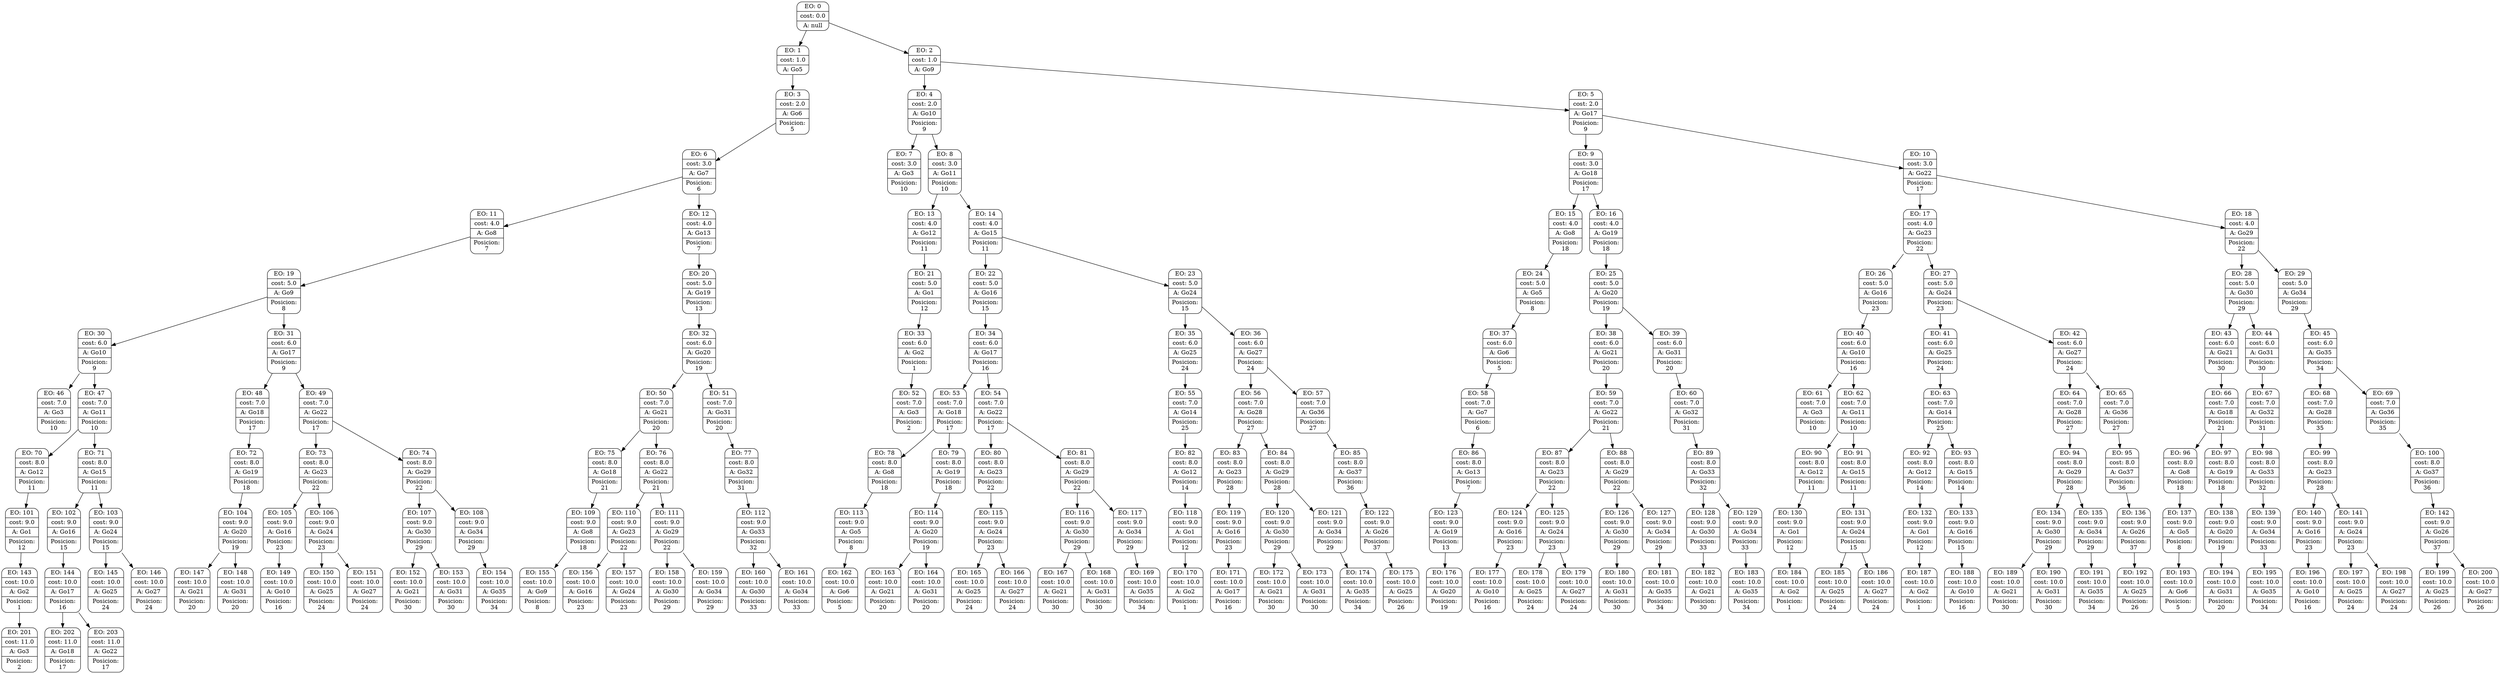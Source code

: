 digraph g {
node [shape = Mrecord];
nodo0[label="{EO: 0|cost: 0.0|A: null}"]
nodo1[label="{EO: 1|cost: 1.0|A: Go5}"]
nodo3[label="{EO: 3|cost: 2.0|A: Go6|Posicion:\n5}"]
nodo6[label="{EO: 6|cost: 3.0|A: Go7|Posicion:\n6}"]
nodo11[label="{EO: 11|cost: 4.0|A: Go8|Posicion:\n7}"]
nodo19[label="{EO: 19|cost: 5.0|A: Go9|Posicion:\n8}"]
nodo30[label="{EO: 30|cost: 6.0|A: Go10|Posicion:\n9}"]
nodo46[label="{EO: 46|cost: 7.0|A: Go3|Posicion:\n10}"]

nodo30 -> nodo46;
nodo47[label="{EO: 47|cost: 7.0|A: Go11|Posicion:\n10}"]
nodo70[label="{EO: 70|cost: 8.0|A: Go12|Posicion:\n11}"]
nodo101[label="{EO: 101|cost: 9.0|A: Go1|Posicion:\n12}"]
nodo143[label="{EO: 143|cost: 10.0|A: Go2|Posicion:\n1}"]
nodo201[label="{EO: 201|cost: 11.0|A: Go3|Posicion:\n2}"]

nodo143 -> nodo201;

nodo101 -> nodo143;

nodo70 -> nodo101;

nodo47 -> nodo70;
nodo71[label="{EO: 71|cost: 8.0|A: Go15|Posicion:\n11}"]
nodo102[label="{EO: 102|cost: 9.0|A: Go16|Posicion:\n15}"]
nodo144[label="{EO: 144|cost: 10.0|A: Go17|Posicion:\n16}"]
nodo202[label="{EO: 202|cost: 11.0|A: Go18|Posicion:\n17}"]

nodo144 -> nodo202;
nodo203[label="{EO: 203|cost: 11.0|A: Go22|Posicion:\n17}"]

nodo144 -> nodo203;

nodo102 -> nodo144;

nodo71 -> nodo102;
nodo103[label="{EO: 103|cost: 9.0|A: Go24|Posicion:\n15}"]
nodo145[label="{EO: 145|cost: 10.0|A: Go25|Posicion:\n24}"]

nodo103 -> nodo145;
nodo146[label="{EO: 146|cost: 10.0|A: Go27|Posicion:\n24}"]

nodo103 -> nodo146;

nodo71 -> nodo103;

nodo47 -> nodo71;

nodo30 -> nodo47;

nodo19 -> nodo30;
nodo31[label="{EO: 31|cost: 6.0|A: Go17|Posicion:\n9}"]
nodo48[label="{EO: 48|cost: 7.0|A: Go18|Posicion:\n17}"]
nodo72[label="{EO: 72|cost: 8.0|A: Go19|Posicion:\n18}"]
nodo104[label="{EO: 104|cost: 9.0|A: Go20|Posicion:\n19}"]
nodo147[label="{EO: 147|cost: 10.0|A: Go21|Posicion:\n20}"]

nodo104 -> nodo147;
nodo148[label="{EO: 148|cost: 10.0|A: Go31|Posicion:\n20}"]

nodo104 -> nodo148;

nodo72 -> nodo104;

nodo48 -> nodo72;

nodo31 -> nodo48;
nodo49[label="{EO: 49|cost: 7.0|A: Go22|Posicion:\n17}"]
nodo73[label="{EO: 73|cost: 8.0|A: Go23|Posicion:\n22}"]
nodo105[label="{EO: 105|cost: 9.0|A: Go16|Posicion:\n23}"]
nodo149[label="{EO: 149|cost: 10.0|A: Go10|Posicion:\n16}"]

nodo105 -> nodo149;

nodo73 -> nodo105;
nodo106[label="{EO: 106|cost: 9.0|A: Go24|Posicion:\n23}"]
nodo150[label="{EO: 150|cost: 10.0|A: Go25|Posicion:\n24}"]

nodo106 -> nodo150;
nodo151[label="{EO: 151|cost: 10.0|A: Go27|Posicion:\n24}"]

nodo106 -> nodo151;

nodo73 -> nodo106;

nodo49 -> nodo73;
nodo74[label="{EO: 74|cost: 8.0|A: Go29|Posicion:\n22}"]
nodo107[label="{EO: 107|cost: 9.0|A: Go30|Posicion:\n29}"]
nodo152[label="{EO: 152|cost: 10.0|A: Go21|Posicion:\n30}"]

nodo107 -> nodo152;
nodo153[label="{EO: 153|cost: 10.0|A: Go31|Posicion:\n30}"]

nodo107 -> nodo153;

nodo74 -> nodo107;
nodo108[label="{EO: 108|cost: 9.0|A: Go34|Posicion:\n29}"]
nodo154[label="{EO: 154|cost: 10.0|A: Go35|Posicion:\n34}"]

nodo108 -> nodo154;

nodo74 -> nodo108;

nodo49 -> nodo74;

nodo31 -> nodo49;

nodo19 -> nodo31;

nodo11 -> nodo19;

nodo6 -> nodo11;
nodo12[label="{EO: 12|cost: 4.0|A: Go13|Posicion:\n7}"]
nodo20[label="{EO: 20|cost: 5.0|A: Go19|Posicion:\n13}"]
nodo32[label="{EO: 32|cost: 6.0|A: Go20|Posicion:\n19}"]
nodo50[label="{EO: 50|cost: 7.0|A: Go21|Posicion:\n20}"]
nodo75[label="{EO: 75|cost: 8.0|A: Go18|Posicion:\n21}"]
nodo109[label="{EO: 109|cost: 9.0|A: Go8|Posicion:\n18}"]
nodo155[label="{EO: 155|cost: 10.0|A: Go9|Posicion:\n8}"]

nodo109 -> nodo155;

nodo75 -> nodo109;

nodo50 -> nodo75;
nodo76[label="{EO: 76|cost: 8.0|A: Go22|Posicion:\n21}"]
nodo110[label="{EO: 110|cost: 9.0|A: Go23|Posicion:\n22}"]
nodo156[label="{EO: 156|cost: 10.0|A: Go16|Posicion:\n23}"]

nodo110 -> nodo156;
nodo157[label="{EO: 157|cost: 10.0|A: Go24|Posicion:\n23}"]

nodo110 -> nodo157;

nodo76 -> nodo110;
nodo111[label="{EO: 111|cost: 9.0|A: Go29|Posicion:\n22}"]
nodo158[label="{EO: 158|cost: 10.0|A: Go30|Posicion:\n29}"]

nodo111 -> nodo158;
nodo159[label="{EO: 159|cost: 10.0|A: Go34|Posicion:\n29}"]

nodo111 -> nodo159;

nodo76 -> nodo111;

nodo50 -> nodo76;

nodo32 -> nodo50;
nodo51[label="{EO: 51|cost: 7.0|A: Go31|Posicion:\n20}"]
nodo77[label="{EO: 77|cost: 8.0|A: Go32|Posicion:\n31}"]
nodo112[label="{EO: 112|cost: 9.0|A: Go33|Posicion:\n32}"]
nodo160[label="{EO: 160|cost: 10.0|A: Go30|Posicion:\n33}"]

nodo112 -> nodo160;
nodo161[label="{EO: 161|cost: 10.0|A: Go34|Posicion:\n33}"]

nodo112 -> nodo161;

nodo77 -> nodo112;

nodo51 -> nodo77;

nodo32 -> nodo51;

nodo20 -> nodo32;

nodo12 -> nodo20;

nodo6 -> nodo12;

nodo3 -> nodo6;

nodo1 -> nodo3;

nodo0 -> nodo1;
nodo2[label="{EO: 2|cost: 1.0|A: Go9}"]
nodo4[label="{EO: 4|cost: 2.0|A: Go10|Posicion:\n9}"]
nodo7[label="{EO: 7|cost: 3.0|A: Go3|Posicion:\n10}"]

nodo4 -> nodo7;
nodo8[label="{EO: 8|cost: 3.0|A: Go11|Posicion:\n10}"]
nodo13[label="{EO: 13|cost: 4.0|A: Go12|Posicion:\n11}"]
nodo21[label="{EO: 21|cost: 5.0|A: Go1|Posicion:\n12}"]
nodo33[label="{EO: 33|cost: 6.0|A: Go2|Posicion:\n1}"]
nodo52[label="{EO: 52|cost: 7.0|A: Go3|Posicion:\n2}"]

nodo33 -> nodo52;

nodo21 -> nodo33;

nodo13 -> nodo21;

nodo8 -> nodo13;
nodo14[label="{EO: 14|cost: 4.0|A: Go15|Posicion:\n11}"]
nodo22[label="{EO: 22|cost: 5.0|A: Go16|Posicion:\n15}"]
nodo34[label="{EO: 34|cost: 6.0|A: Go17|Posicion:\n16}"]
nodo53[label="{EO: 53|cost: 7.0|A: Go18|Posicion:\n17}"]
nodo78[label="{EO: 78|cost: 8.0|A: Go8|Posicion:\n18}"]
nodo113[label="{EO: 113|cost: 9.0|A: Go5|Posicion:\n8}"]
nodo162[label="{EO: 162|cost: 10.0|A: Go6|Posicion:\n5}"]

nodo113 -> nodo162;

nodo78 -> nodo113;

nodo53 -> nodo78;
nodo79[label="{EO: 79|cost: 8.0|A: Go19|Posicion:\n18}"]
nodo114[label="{EO: 114|cost: 9.0|A: Go20|Posicion:\n19}"]
nodo163[label="{EO: 163|cost: 10.0|A: Go21|Posicion:\n20}"]

nodo114 -> nodo163;
nodo164[label="{EO: 164|cost: 10.0|A: Go31|Posicion:\n20}"]

nodo114 -> nodo164;

nodo79 -> nodo114;

nodo53 -> nodo79;

nodo34 -> nodo53;
nodo54[label="{EO: 54|cost: 7.0|A: Go22|Posicion:\n17}"]
nodo80[label="{EO: 80|cost: 8.0|A: Go23|Posicion:\n22}"]
nodo115[label="{EO: 115|cost: 9.0|A: Go24|Posicion:\n23}"]
nodo165[label="{EO: 165|cost: 10.0|A: Go25|Posicion:\n24}"]

nodo115 -> nodo165;
nodo166[label="{EO: 166|cost: 10.0|A: Go27|Posicion:\n24}"]

nodo115 -> nodo166;

nodo80 -> nodo115;

nodo54 -> nodo80;
nodo81[label="{EO: 81|cost: 8.0|A: Go29|Posicion:\n22}"]
nodo116[label="{EO: 116|cost: 9.0|A: Go30|Posicion:\n29}"]
nodo167[label="{EO: 167|cost: 10.0|A: Go21|Posicion:\n30}"]

nodo116 -> nodo167;
nodo168[label="{EO: 168|cost: 10.0|A: Go31|Posicion:\n30}"]

nodo116 -> nodo168;

nodo81 -> nodo116;
nodo117[label="{EO: 117|cost: 9.0|A: Go34|Posicion:\n29}"]
nodo169[label="{EO: 169|cost: 10.0|A: Go35|Posicion:\n34}"]

nodo117 -> nodo169;

nodo81 -> nodo117;

nodo54 -> nodo81;

nodo34 -> nodo54;

nodo22 -> nodo34;

nodo14 -> nodo22;
nodo23[label="{EO: 23|cost: 5.0|A: Go24|Posicion:\n15}"]
nodo35[label="{EO: 35|cost: 6.0|A: Go25|Posicion:\n24}"]
nodo55[label="{EO: 55|cost: 7.0|A: Go14|Posicion:\n25}"]
nodo82[label="{EO: 82|cost: 8.0|A: Go12|Posicion:\n14}"]
nodo118[label="{EO: 118|cost: 9.0|A: Go1|Posicion:\n12}"]
nodo170[label="{EO: 170|cost: 10.0|A: Go2|Posicion:\n1}"]

nodo118 -> nodo170;

nodo82 -> nodo118;

nodo55 -> nodo82;

nodo35 -> nodo55;

nodo23 -> nodo35;
nodo36[label="{EO: 36|cost: 6.0|A: Go27|Posicion:\n24}"]
nodo56[label="{EO: 56|cost: 7.0|A: Go28|Posicion:\n27}"]
nodo83[label="{EO: 83|cost: 8.0|A: Go23|Posicion:\n28}"]
nodo119[label="{EO: 119|cost: 9.0|A: Go16|Posicion:\n23}"]
nodo171[label="{EO: 171|cost: 10.0|A: Go17|Posicion:\n16}"]

nodo119 -> nodo171;

nodo83 -> nodo119;

nodo56 -> nodo83;
nodo84[label="{EO: 84|cost: 8.0|A: Go29|Posicion:\n28}"]
nodo120[label="{EO: 120|cost: 9.0|A: Go30|Posicion:\n29}"]
nodo172[label="{EO: 172|cost: 10.0|A: Go21|Posicion:\n30}"]

nodo120 -> nodo172;
nodo173[label="{EO: 173|cost: 10.0|A: Go31|Posicion:\n30}"]

nodo120 -> nodo173;

nodo84 -> nodo120;
nodo121[label="{EO: 121|cost: 9.0|A: Go34|Posicion:\n29}"]
nodo174[label="{EO: 174|cost: 10.0|A: Go35|Posicion:\n34}"]

nodo121 -> nodo174;

nodo84 -> nodo121;

nodo56 -> nodo84;

nodo36 -> nodo56;
nodo57[label="{EO: 57|cost: 7.0|A: Go36|Posicion:\n27}"]
nodo85[label="{EO: 85|cost: 8.0|A: Go37|Posicion:\n36}"]
nodo122[label="{EO: 122|cost: 9.0|A: Go26|Posicion:\n37}"]
nodo175[label="{EO: 175|cost: 10.0|A: Go25|Posicion:\n26}"]

nodo122 -> nodo175;

nodo85 -> nodo122;

nodo57 -> nodo85;

nodo36 -> nodo57;

nodo23 -> nodo36;

nodo14 -> nodo23;

nodo8 -> nodo14;

nodo4 -> nodo8;

nodo2 -> nodo4;
nodo5[label="{EO: 5|cost: 2.0|A: Go17|Posicion:\n9}"]
nodo9[label="{EO: 9|cost: 3.0|A: Go18|Posicion:\n17}"]
nodo15[label="{EO: 15|cost: 4.0|A: Go8|Posicion:\n18}"]
nodo24[label="{EO: 24|cost: 5.0|A: Go5|Posicion:\n8}"]
nodo37[label="{EO: 37|cost: 6.0|A: Go6|Posicion:\n5}"]
nodo58[label="{EO: 58|cost: 7.0|A: Go7|Posicion:\n6}"]
nodo86[label="{EO: 86|cost: 8.0|A: Go13|Posicion:\n7}"]
nodo123[label="{EO: 123|cost: 9.0|A: Go19|Posicion:\n13}"]
nodo176[label="{EO: 176|cost: 10.0|A: Go20|Posicion:\n19}"]

nodo123 -> nodo176;

nodo86 -> nodo123;

nodo58 -> nodo86;

nodo37 -> nodo58;

nodo24 -> nodo37;

nodo15 -> nodo24;

nodo9 -> nodo15;
nodo16[label="{EO: 16|cost: 4.0|A: Go19|Posicion:\n18}"]
nodo25[label="{EO: 25|cost: 5.0|A: Go20|Posicion:\n19}"]
nodo38[label="{EO: 38|cost: 6.0|A: Go21|Posicion:\n20}"]
nodo59[label="{EO: 59|cost: 7.0|A: Go22|Posicion:\n21}"]
nodo87[label="{EO: 87|cost: 8.0|A: Go23|Posicion:\n22}"]
nodo124[label="{EO: 124|cost: 9.0|A: Go16|Posicion:\n23}"]
nodo177[label="{EO: 177|cost: 10.0|A: Go10|Posicion:\n16}"]

nodo124 -> nodo177;

nodo87 -> nodo124;
nodo125[label="{EO: 125|cost: 9.0|A: Go24|Posicion:\n23}"]
nodo178[label="{EO: 178|cost: 10.0|A: Go25|Posicion:\n24}"]

nodo125 -> nodo178;
nodo179[label="{EO: 179|cost: 10.0|A: Go27|Posicion:\n24}"]

nodo125 -> nodo179;

nodo87 -> nodo125;

nodo59 -> nodo87;
nodo88[label="{EO: 88|cost: 8.0|A: Go29|Posicion:\n22}"]
nodo126[label="{EO: 126|cost: 9.0|A: Go30|Posicion:\n29}"]
nodo180[label="{EO: 180|cost: 10.0|A: Go31|Posicion:\n30}"]

nodo126 -> nodo180;

nodo88 -> nodo126;
nodo127[label="{EO: 127|cost: 9.0|A: Go34|Posicion:\n29}"]
nodo181[label="{EO: 181|cost: 10.0|A: Go35|Posicion:\n34}"]

nodo127 -> nodo181;

nodo88 -> nodo127;

nodo59 -> nodo88;

nodo38 -> nodo59;

nodo25 -> nodo38;
nodo39[label="{EO: 39|cost: 6.0|A: Go31|Posicion:\n20}"]
nodo60[label="{EO: 60|cost: 7.0|A: Go32|Posicion:\n31}"]
nodo89[label="{EO: 89|cost: 8.0|A: Go33|Posicion:\n32}"]
nodo128[label="{EO: 128|cost: 9.0|A: Go30|Posicion:\n33}"]
nodo182[label="{EO: 182|cost: 10.0|A: Go21|Posicion:\n30}"]

nodo128 -> nodo182;

nodo89 -> nodo128;
nodo129[label="{EO: 129|cost: 9.0|A: Go34|Posicion:\n33}"]
nodo183[label="{EO: 183|cost: 10.0|A: Go35|Posicion:\n34}"]

nodo129 -> nodo183;

nodo89 -> nodo129;

nodo60 -> nodo89;

nodo39 -> nodo60;

nodo25 -> nodo39;

nodo16 -> nodo25;

nodo9 -> nodo16;

nodo5 -> nodo9;
nodo10[label="{EO: 10|cost: 3.0|A: Go22|Posicion:\n17}"]
nodo17[label="{EO: 17|cost: 4.0|A: Go23|Posicion:\n22}"]
nodo26[label="{EO: 26|cost: 5.0|A: Go16|Posicion:\n23}"]
nodo40[label="{EO: 40|cost: 6.0|A: Go10|Posicion:\n16}"]
nodo61[label="{EO: 61|cost: 7.0|A: Go3|Posicion:\n10}"]

nodo40 -> nodo61;
nodo62[label="{EO: 62|cost: 7.0|A: Go11|Posicion:\n10}"]
nodo90[label="{EO: 90|cost: 8.0|A: Go12|Posicion:\n11}"]
nodo130[label="{EO: 130|cost: 9.0|A: Go1|Posicion:\n12}"]
nodo184[label="{EO: 184|cost: 10.0|A: Go2|Posicion:\n1}"]

nodo130 -> nodo184;

nodo90 -> nodo130;

nodo62 -> nodo90;
nodo91[label="{EO: 91|cost: 8.0|A: Go15|Posicion:\n11}"]
nodo131[label="{EO: 131|cost: 9.0|A: Go24|Posicion:\n15}"]
nodo185[label="{EO: 185|cost: 10.0|A: Go25|Posicion:\n24}"]

nodo131 -> nodo185;
nodo186[label="{EO: 186|cost: 10.0|A: Go27|Posicion:\n24}"]

nodo131 -> nodo186;

nodo91 -> nodo131;

nodo62 -> nodo91;

nodo40 -> nodo62;

nodo26 -> nodo40;

nodo17 -> nodo26;
nodo27[label="{EO: 27|cost: 5.0|A: Go24|Posicion:\n23}"]
nodo41[label="{EO: 41|cost: 6.0|A: Go25|Posicion:\n24}"]
nodo63[label="{EO: 63|cost: 7.0|A: Go14|Posicion:\n25}"]
nodo92[label="{EO: 92|cost: 8.0|A: Go12|Posicion:\n14}"]
nodo132[label="{EO: 132|cost: 9.0|A: Go1|Posicion:\n12}"]
nodo187[label="{EO: 187|cost: 10.0|A: Go2|Posicion:\n1}"]

nodo132 -> nodo187;

nodo92 -> nodo132;

nodo63 -> nodo92;
nodo93[label="{EO: 93|cost: 8.0|A: Go15|Posicion:\n14}"]
nodo133[label="{EO: 133|cost: 9.0|A: Go16|Posicion:\n15}"]
nodo188[label="{EO: 188|cost: 10.0|A: Go10|Posicion:\n16}"]

nodo133 -> nodo188;

nodo93 -> nodo133;

nodo63 -> nodo93;

nodo41 -> nodo63;

nodo27 -> nodo41;
nodo42[label="{EO: 42|cost: 6.0|A: Go27|Posicion:\n24}"]
nodo64[label="{EO: 64|cost: 7.0|A: Go28|Posicion:\n27}"]
nodo94[label="{EO: 94|cost: 8.0|A: Go29|Posicion:\n28}"]
nodo134[label="{EO: 134|cost: 9.0|A: Go30|Posicion:\n29}"]
nodo189[label="{EO: 189|cost: 10.0|A: Go21|Posicion:\n30}"]

nodo134 -> nodo189;
nodo190[label="{EO: 190|cost: 10.0|A: Go31|Posicion:\n30}"]

nodo134 -> nodo190;

nodo94 -> nodo134;
nodo135[label="{EO: 135|cost: 9.0|A: Go34|Posicion:\n29}"]
nodo191[label="{EO: 191|cost: 10.0|A: Go35|Posicion:\n34}"]

nodo135 -> nodo191;

nodo94 -> nodo135;

nodo64 -> nodo94;

nodo42 -> nodo64;
nodo65[label="{EO: 65|cost: 7.0|A: Go36|Posicion:\n27}"]
nodo95[label="{EO: 95|cost: 8.0|A: Go37|Posicion:\n36}"]
nodo136[label="{EO: 136|cost: 9.0|A: Go26|Posicion:\n37}"]
nodo192[label="{EO: 192|cost: 10.0|A: Go25|Posicion:\n26}"]

nodo136 -> nodo192;

nodo95 -> nodo136;

nodo65 -> nodo95;

nodo42 -> nodo65;

nodo27 -> nodo42;

nodo17 -> nodo27;

nodo10 -> nodo17;
nodo18[label="{EO: 18|cost: 4.0|A: Go29|Posicion:\n22}"]
nodo28[label="{EO: 28|cost: 5.0|A: Go30|Posicion:\n29}"]
nodo43[label="{EO: 43|cost: 6.0|A: Go21|Posicion:\n30}"]
nodo66[label="{EO: 66|cost: 7.0|A: Go18|Posicion:\n21}"]
nodo96[label="{EO: 96|cost: 8.0|A: Go8|Posicion:\n18}"]
nodo137[label="{EO: 137|cost: 9.0|A: Go5|Posicion:\n8}"]
nodo193[label="{EO: 193|cost: 10.0|A: Go6|Posicion:\n5}"]

nodo137 -> nodo193;

nodo96 -> nodo137;

nodo66 -> nodo96;
nodo97[label="{EO: 97|cost: 8.0|A: Go19|Posicion:\n18}"]
nodo138[label="{EO: 138|cost: 9.0|A: Go20|Posicion:\n19}"]
nodo194[label="{EO: 194|cost: 10.0|A: Go31|Posicion:\n20}"]

nodo138 -> nodo194;

nodo97 -> nodo138;

nodo66 -> nodo97;

nodo43 -> nodo66;

nodo28 -> nodo43;
nodo44[label="{EO: 44|cost: 6.0|A: Go31|Posicion:\n30}"]
nodo67[label="{EO: 67|cost: 7.0|A: Go32|Posicion:\n31}"]
nodo98[label="{EO: 98|cost: 8.0|A: Go33|Posicion:\n32}"]
nodo139[label="{EO: 139|cost: 9.0|A: Go34|Posicion:\n33}"]
nodo195[label="{EO: 195|cost: 10.0|A: Go35|Posicion:\n34}"]

nodo139 -> nodo195;

nodo98 -> nodo139;

nodo67 -> nodo98;

nodo44 -> nodo67;

nodo28 -> nodo44;

nodo18 -> nodo28;
nodo29[label="{EO: 29|cost: 5.0|A: Go34|Posicion:\n29}"]
nodo45[label="{EO: 45|cost: 6.0|A: Go35|Posicion:\n34}"]
nodo68[label="{EO: 68|cost: 7.0|A: Go28|Posicion:\n35}"]
nodo99[label="{EO: 99|cost: 8.0|A: Go23|Posicion:\n28}"]
nodo140[label="{EO: 140|cost: 9.0|A: Go16|Posicion:\n23}"]
nodo196[label="{EO: 196|cost: 10.0|A: Go10|Posicion:\n16}"]

nodo140 -> nodo196;

nodo99 -> nodo140;
nodo141[label="{EO: 141|cost: 9.0|A: Go24|Posicion:\n23}"]
nodo197[label="{EO: 197|cost: 10.0|A: Go25|Posicion:\n24}"]

nodo141 -> nodo197;
nodo198[label="{EO: 198|cost: 10.0|A: Go27|Posicion:\n24}"]

nodo141 -> nodo198;

nodo99 -> nodo141;

nodo68 -> nodo99;

nodo45 -> nodo68;
nodo69[label="{EO: 69|cost: 7.0|A: Go36|Posicion:\n35}"]
nodo100[label="{EO: 100|cost: 8.0|A: Go37|Posicion:\n36}"]
nodo142[label="{EO: 142|cost: 9.0|A: Go26|Posicion:\n37}"]
nodo199[label="{EO: 199|cost: 10.0|A: Go25|Posicion:\n26}"]

nodo142 -> nodo199;
nodo200[label="{EO: 200|cost: 10.0|A: Go27|Posicion:\n26}"]

nodo142 -> nodo200;

nodo100 -> nodo142;

nodo69 -> nodo100;

nodo45 -> nodo69;

nodo29 -> nodo45;

nodo18 -> nodo29;

nodo10 -> nodo18;

nodo5 -> nodo10;

nodo2 -> nodo5;

nodo0 -> nodo2;


}